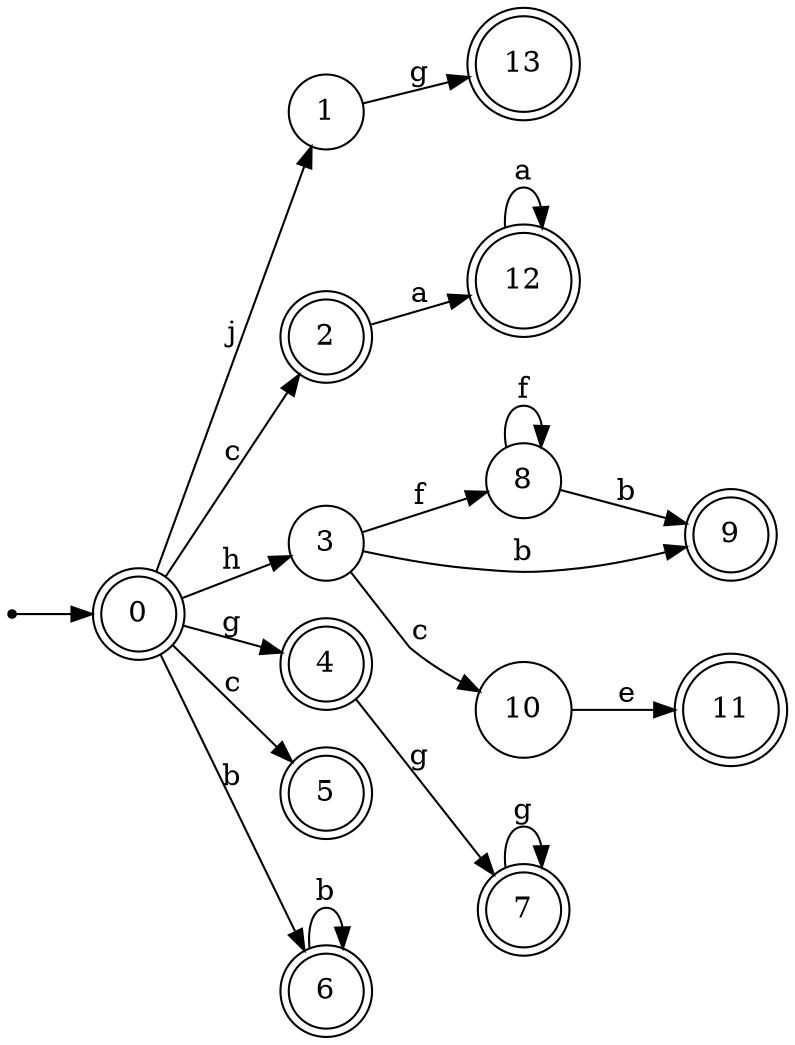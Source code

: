 digraph finite_state_machine {
rankdir=LR;
size="20,20";
node [shape = point]; "dummy0"
node [shape = doublecircle]; "0";"dummy0" -> "0";
node [shape = circle]; "1";
node [shape = doublecircle]; "2";node [shape = circle]; "3";
node [shape = doublecircle]; "4";node [shape = doublecircle]; "5";node [shape = doublecircle]; "6";node [shape = doublecircle]; "7";node [shape = circle]; "8";
node [shape = doublecircle]; "9";node [shape = circle]; "10";
node [shape = doublecircle]; "11";node [shape = doublecircle]; "12";node [shape = doublecircle]; "13";"0" -> "1" [label = "j"];
 "0" -> "2" [label = "c"];
 "0" -> "5" [label = "c"];
 "0" -> "3" [label = "h"];
 "0" -> "4" [label = "g"];
 "0" -> "6" [label = "b"];
 "6" -> "6" [label = "b"];
 "4" -> "7" [label = "g"];
 "7" -> "7" [label = "g"];
 "3" -> "8" [label = "f"];
 "3" -> "9" [label = "b"];
 "3" -> "10" [label = "c"];
 "10" -> "11" [label = "e"];
 "8" -> "8" [label = "f"];
 "8" -> "9" [label = "b"];
 "2" -> "12" [label = "a"];
 "12" -> "12" [label = "a"];
 "1" -> "13" [label = "g"];
 }
